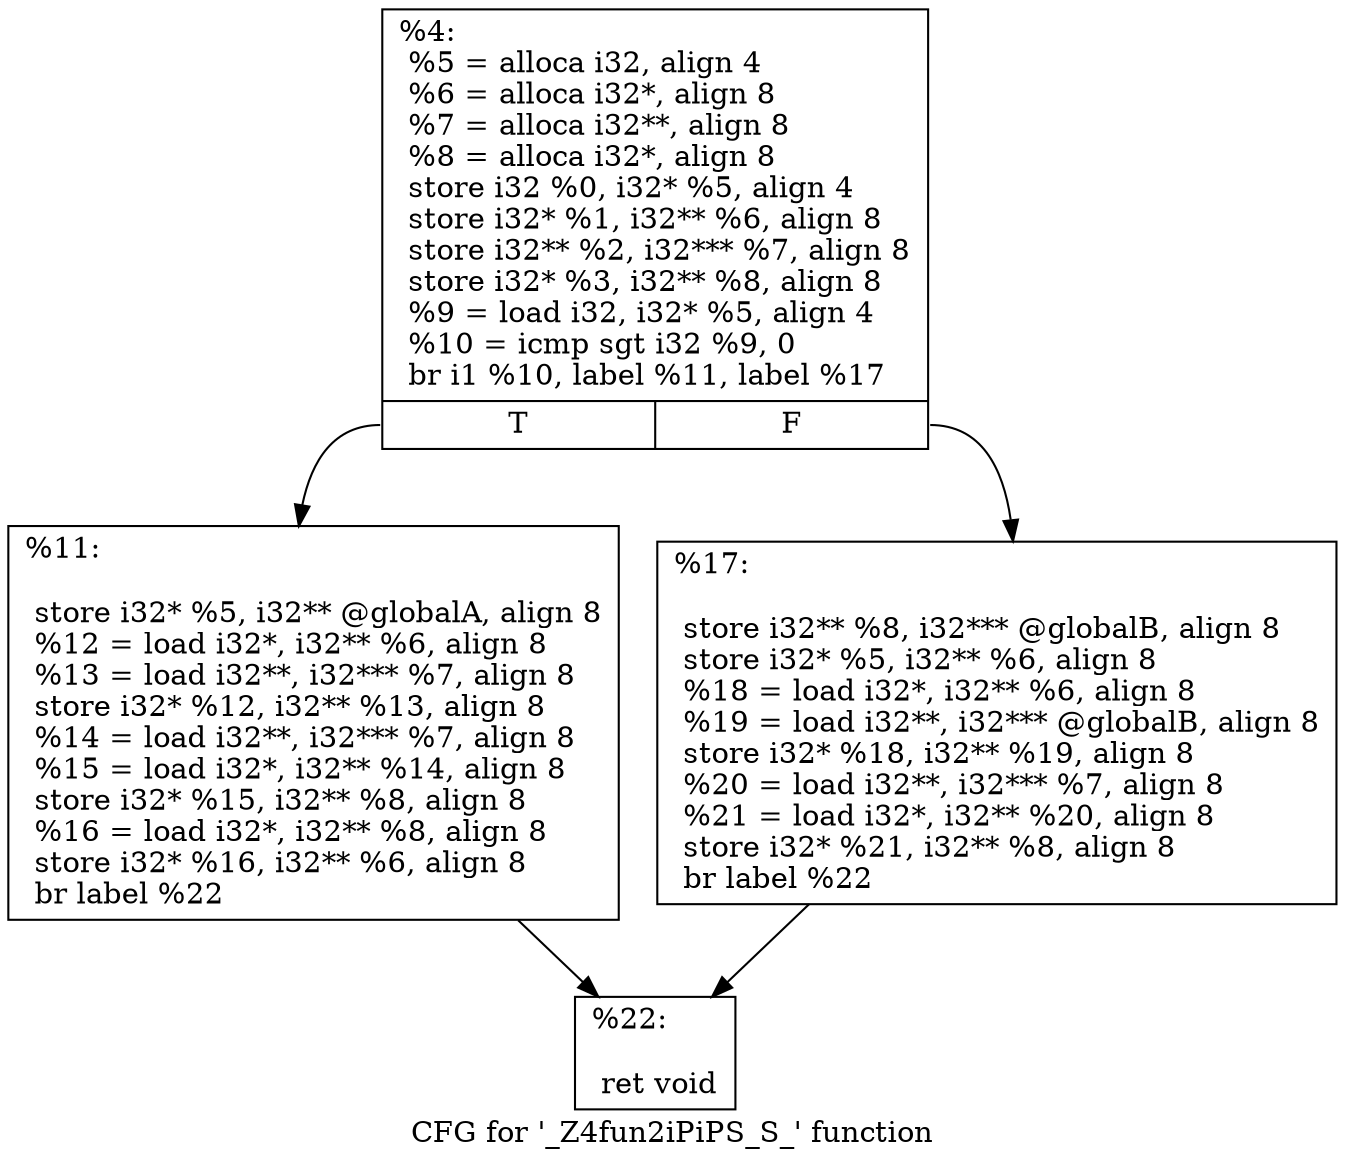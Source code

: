 digraph "CFG for '_Z4fun2iPiPS_S_' function" {
	label="CFG for '_Z4fun2iPiPS_S_' function";

	Node0x4f45760 [shape=record,label="{%4:\l  %5 = alloca i32, align 4\l  %6 = alloca i32*, align 8\l  %7 = alloca i32**, align 8\l  %8 = alloca i32*, align 8\l  store i32 %0, i32* %5, align 4\l  store i32* %1, i32** %6, align 8\l  store i32** %2, i32*** %7, align 8\l  store i32* %3, i32** %8, align 8\l  %9 = load i32, i32* %5, align 4\l  %10 = icmp sgt i32 %9, 0\l  br i1 %10, label %11, label %17\l|{<s0>T|<s1>F}}"];
	Node0x4f45760:s0 -> Node0x4f457f0;
	Node0x4f45760:s1 -> Node0x4f45d20;
	Node0x4f457f0 [shape=record,label="{%11:\l\l  store i32* %5, i32** @globalA, align 8\l  %12 = load i32*, i32** %6, align 8\l  %13 = load i32**, i32*** %7, align 8\l  store i32* %12, i32** %13, align 8\l  %14 = load i32**, i32*** %7, align 8\l  %15 = load i32*, i32** %14, align 8\l  store i32* %15, i32** %8, align 8\l  %16 = load i32*, i32** %8, align 8\l  store i32* %16, i32** %6, align 8\l  br label %22\l}"];
	Node0x4f457f0 -> Node0x4f462b0;
	Node0x4f45d20 [shape=record,label="{%17:\l\l  store i32** %8, i32*** @globalB, align 8\l  store i32* %5, i32** %6, align 8\l  %18 = load i32*, i32** %6, align 8\l  %19 = load i32**, i32*** @globalB, align 8\l  store i32* %18, i32** %19, align 8\l  %20 = load i32**, i32*** %7, align 8\l  %21 = load i32*, i32** %20, align 8\l  store i32* %21, i32** %8, align 8\l  br label %22\l}"];
	Node0x4f45d20 -> Node0x4f462b0;
	Node0x4f462b0 [shape=record,label="{%22:\l\l  ret void\l}"];
}
